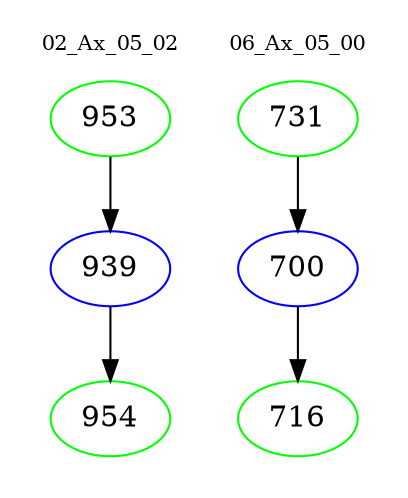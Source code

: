 digraph{
subgraph cluster_0 {
color = white
label = "02_Ax_05_02";
fontsize=10;
T0_953 [label="953", color="green"]
T0_953 -> T0_939 [color="black"]
T0_939 [label="939", color="blue"]
T0_939 -> T0_954 [color="black"]
T0_954 [label="954", color="green"]
}
subgraph cluster_1 {
color = white
label = "06_Ax_05_00";
fontsize=10;
T1_731 [label="731", color="green"]
T1_731 -> T1_700 [color="black"]
T1_700 [label="700", color="blue"]
T1_700 -> T1_716 [color="black"]
T1_716 [label="716", color="green"]
}
}
